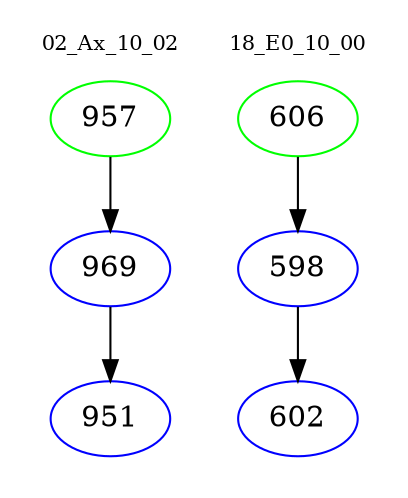digraph{
subgraph cluster_0 {
color = white
label = "02_Ax_10_02";
fontsize=10;
T0_957 [label="957", color="green"]
T0_957 -> T0_969 [color="black"]
T0_969 [label="969", color="blue"]
T0_969 -> T0_951 [color="black"]
T0_951 [label="951", color="blue"]
}
subgraph cluster_1 {
color = white
label = "18_E0_10_00";
fontsize=10;
T1_606 [label="606", color="green"]
T1_606 -> T1_598 [color="black"]
T1_598 [label="598", color="blue"]
T1_598 -> T1_602 [color="black"]
T1_602 [label="602", color="blue"]
}
}
